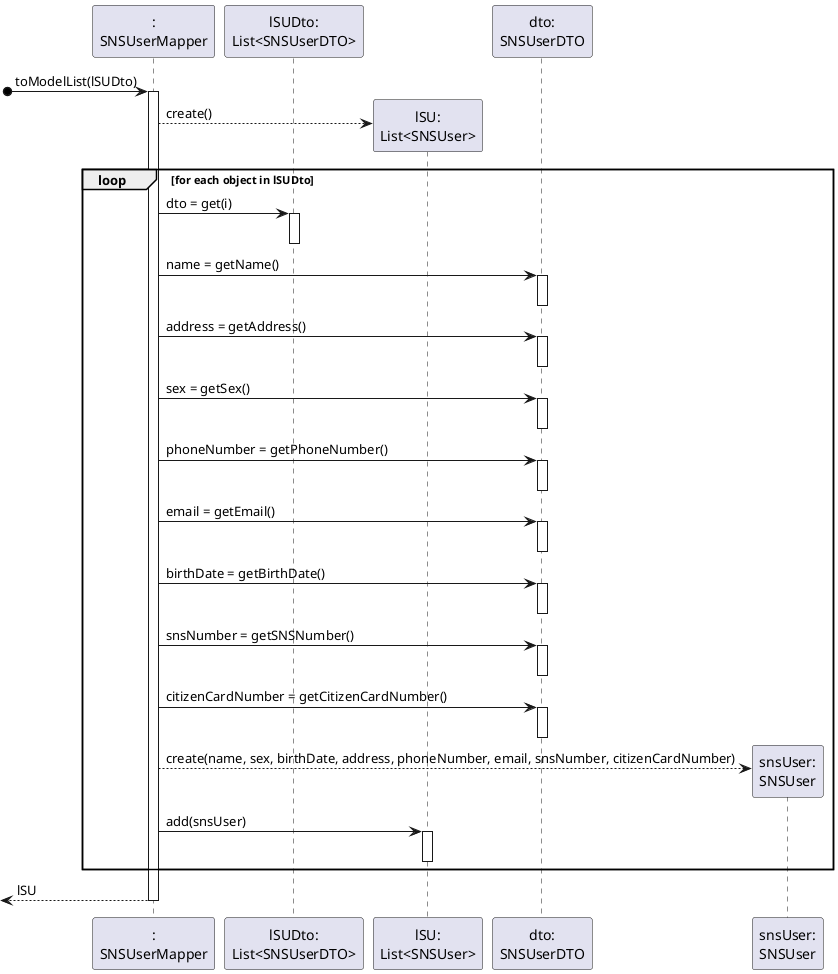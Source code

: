 @startuml
'https://plantuml.com/sequence-diagram

participant ":\nSNSUserMapper" as mapper
participant "lSUDto:\nList<SNSUserDTO>" as lSUDto
participant "lSU:\nList<SNSUser>" as lSU
participant "dto:\nSNSUserDTO" as dto
participant "snsUser:\nSNSUser" as snsUser


[o-> mapper : toModelList(lSUDto)
activate mapper

    mapper --> lSU** : create()

    loop for each object in lSUDto
        mapper -> lSUDto : dto = get(i)
        activate lSUDto
        deactivate lSUDto
        mapper -> dto : name = getName()
        activate dto
        deactivate dto
        mapper -> dto : address = getAddress()
        activate dto
        deactivate dto
        mapper -> dto : sex = getSex()
        activate dto
        deactivate dto
        mapper -> dto : phoneNumber = getPhoneNumber()
        activate dto
        deactivate dto
        mapper -> dto : email = getEmail()
        activate dto
        deactivate dto
        mapper -> dto : birthDate = getBirthDate()
        activate dto
        deactivate dto
        mapper -> dto : snsNumber = getSNSNumber()
        activate dto
        deactivate dto
        mapper -> dto : citizenCardNumber = getCitizenCardNumber()
        activate dto
        deactivate dto
        mapper --> snsUser** : create(name, sex, birthDate, address, phoneNumber, email, snsNumber, citizenCardNumber)
        mapper -> lSU : add(snsUser)
        activate lSU
        deactivate lSU
    end

    [<-- mapper : lSU


deactivate mapper

@enduml